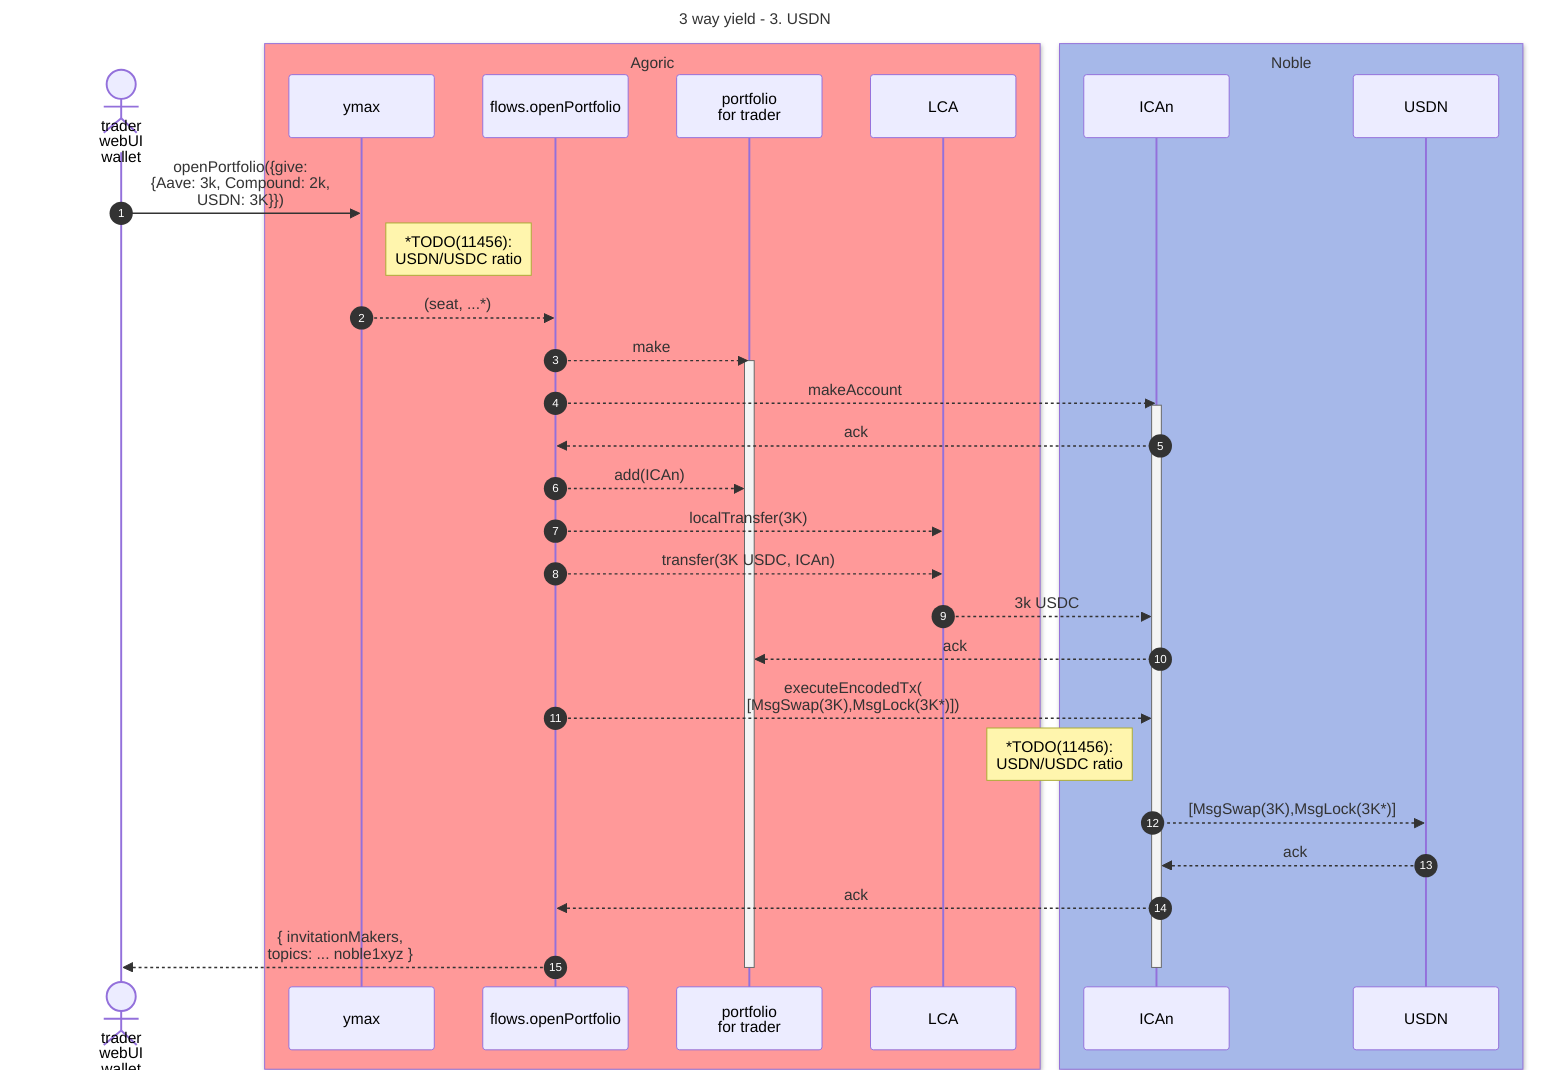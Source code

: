 sequenceDiagram
    title 3 way yield - 3. USDN
    autonumber

    actor trader as trader<br >webUI<br >wallet

    box rgb(255,153,153) Agoric
    participant ymax
    participant flow as flows.openPortfolio
    participant portfolio as portfolio<br/>for trader
    participant LCA
    end

    box rgb(166,184,233) Noble
    participant ICAn
    participant USDN
    end

    %% Notation: ->> for initial message, -->> for consequences

    trader ->> ymax: openPortfolio({give:<br/>{Aave: 3k, Compound: 2k,<br/>USDN: 3K}})
    note left of flow: *TODO(11456):<br/>USDN/USDC ratio

    ymax -->> flow: (seat, ...*)

    flow -->> portfolio: make
    activate portfolio

    flow -->> ICAn: makeAccount
    activate ICAn
    ICAn -->> flow: ack

    flow -->> portfolio: add(ICAn)

    flow -->> LCA: localTransfer(3K)
    flow -->> LCA: transfer(3K USDC, ICAn)
    LCA -->> ICAn: 3k USDC
    ICAn -->> portfolio: ack

    flow -->> ICAn: executeEncodedTx(<br/>[MsgSwap(3K),MsgLock(3K*)])
    note left of ICAn: *TODO(11456):<br/>USDN/USDC ratio
    ICAn -->> USDN: [MsgSwap(3K),MsgLock(3K*)]
    USDN -->> ICAn: ack
    ICAn -->> flow: ack
    flow -->> trader: { invitationMakers,<br/>topics: ... noble1xyz }

    deactivate ICAn
    deactivate portfolio